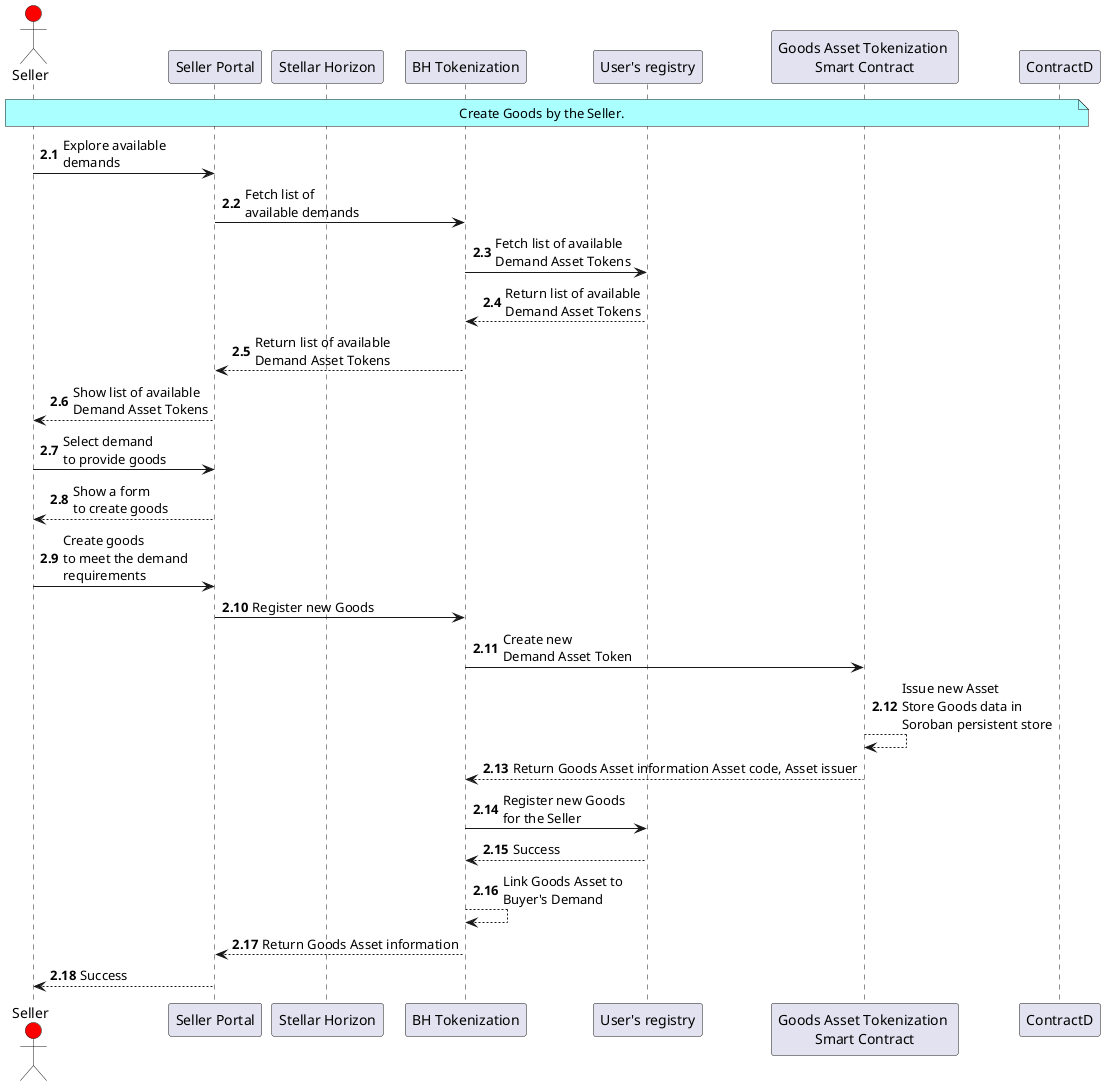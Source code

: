 @startuml
'https://plantuml.com/sequence-diagram

autonumber

actor "Seller" as Seller #red

participant "Seller Portal" as SystemS

participant "Stellar Horizon" as Stellar

participant "BH Tokenization" as Tokenizer
participant "User's registry" as Registry

participant "Goods Asset Tokenization \nSmart Contract" as ContractG

note over Seller, ContractD #AAFFFF: Create Goods by the Seller.
autonumber 2.1
Seller -> SystemS : Explore available\ndemands
SystemS -> Tokenizer : Fetch list of\navailable demands
Tokenizer -> Registry : Fetch list of available\nDemand Asset Tokens
Registry --> Tokenizer : Return list of available\nDemand Asset Tokens
Tokenizer --> SystemS : Return list of available\nDemand Asset Tokens
SystemS --> Seller : Show list of available\nDemand Asset Tokens
Seller -> SystemS : Select demand\nto provide goods
SystemS --> Seller : Show a form\nto create goods
Seller -> SystemS : Create goods\nto meet the demand\nrequirements
SystemS -> Tokenizer : Register new Goods
Tokenizer -> ContractG : Create new\nDemand Asset Token
ContractG --> ContractG : Issue new Asset\nStore Goods data in\nSoroban persistent store
ContractG --> Tokenizer : Return Goods Asset information Asset code, Asset issuer
Tokenizer -> Registry : Register new Goods\nfor the Seller
Registry --> Tokenizer : Success
Tokenizer --> Tokenizer : Link Goods Asset to\nBuyer's Demand
Tokenizer --> SystemS : Return Goods Asset information
SystemS --> Seller : Success

@enduml
